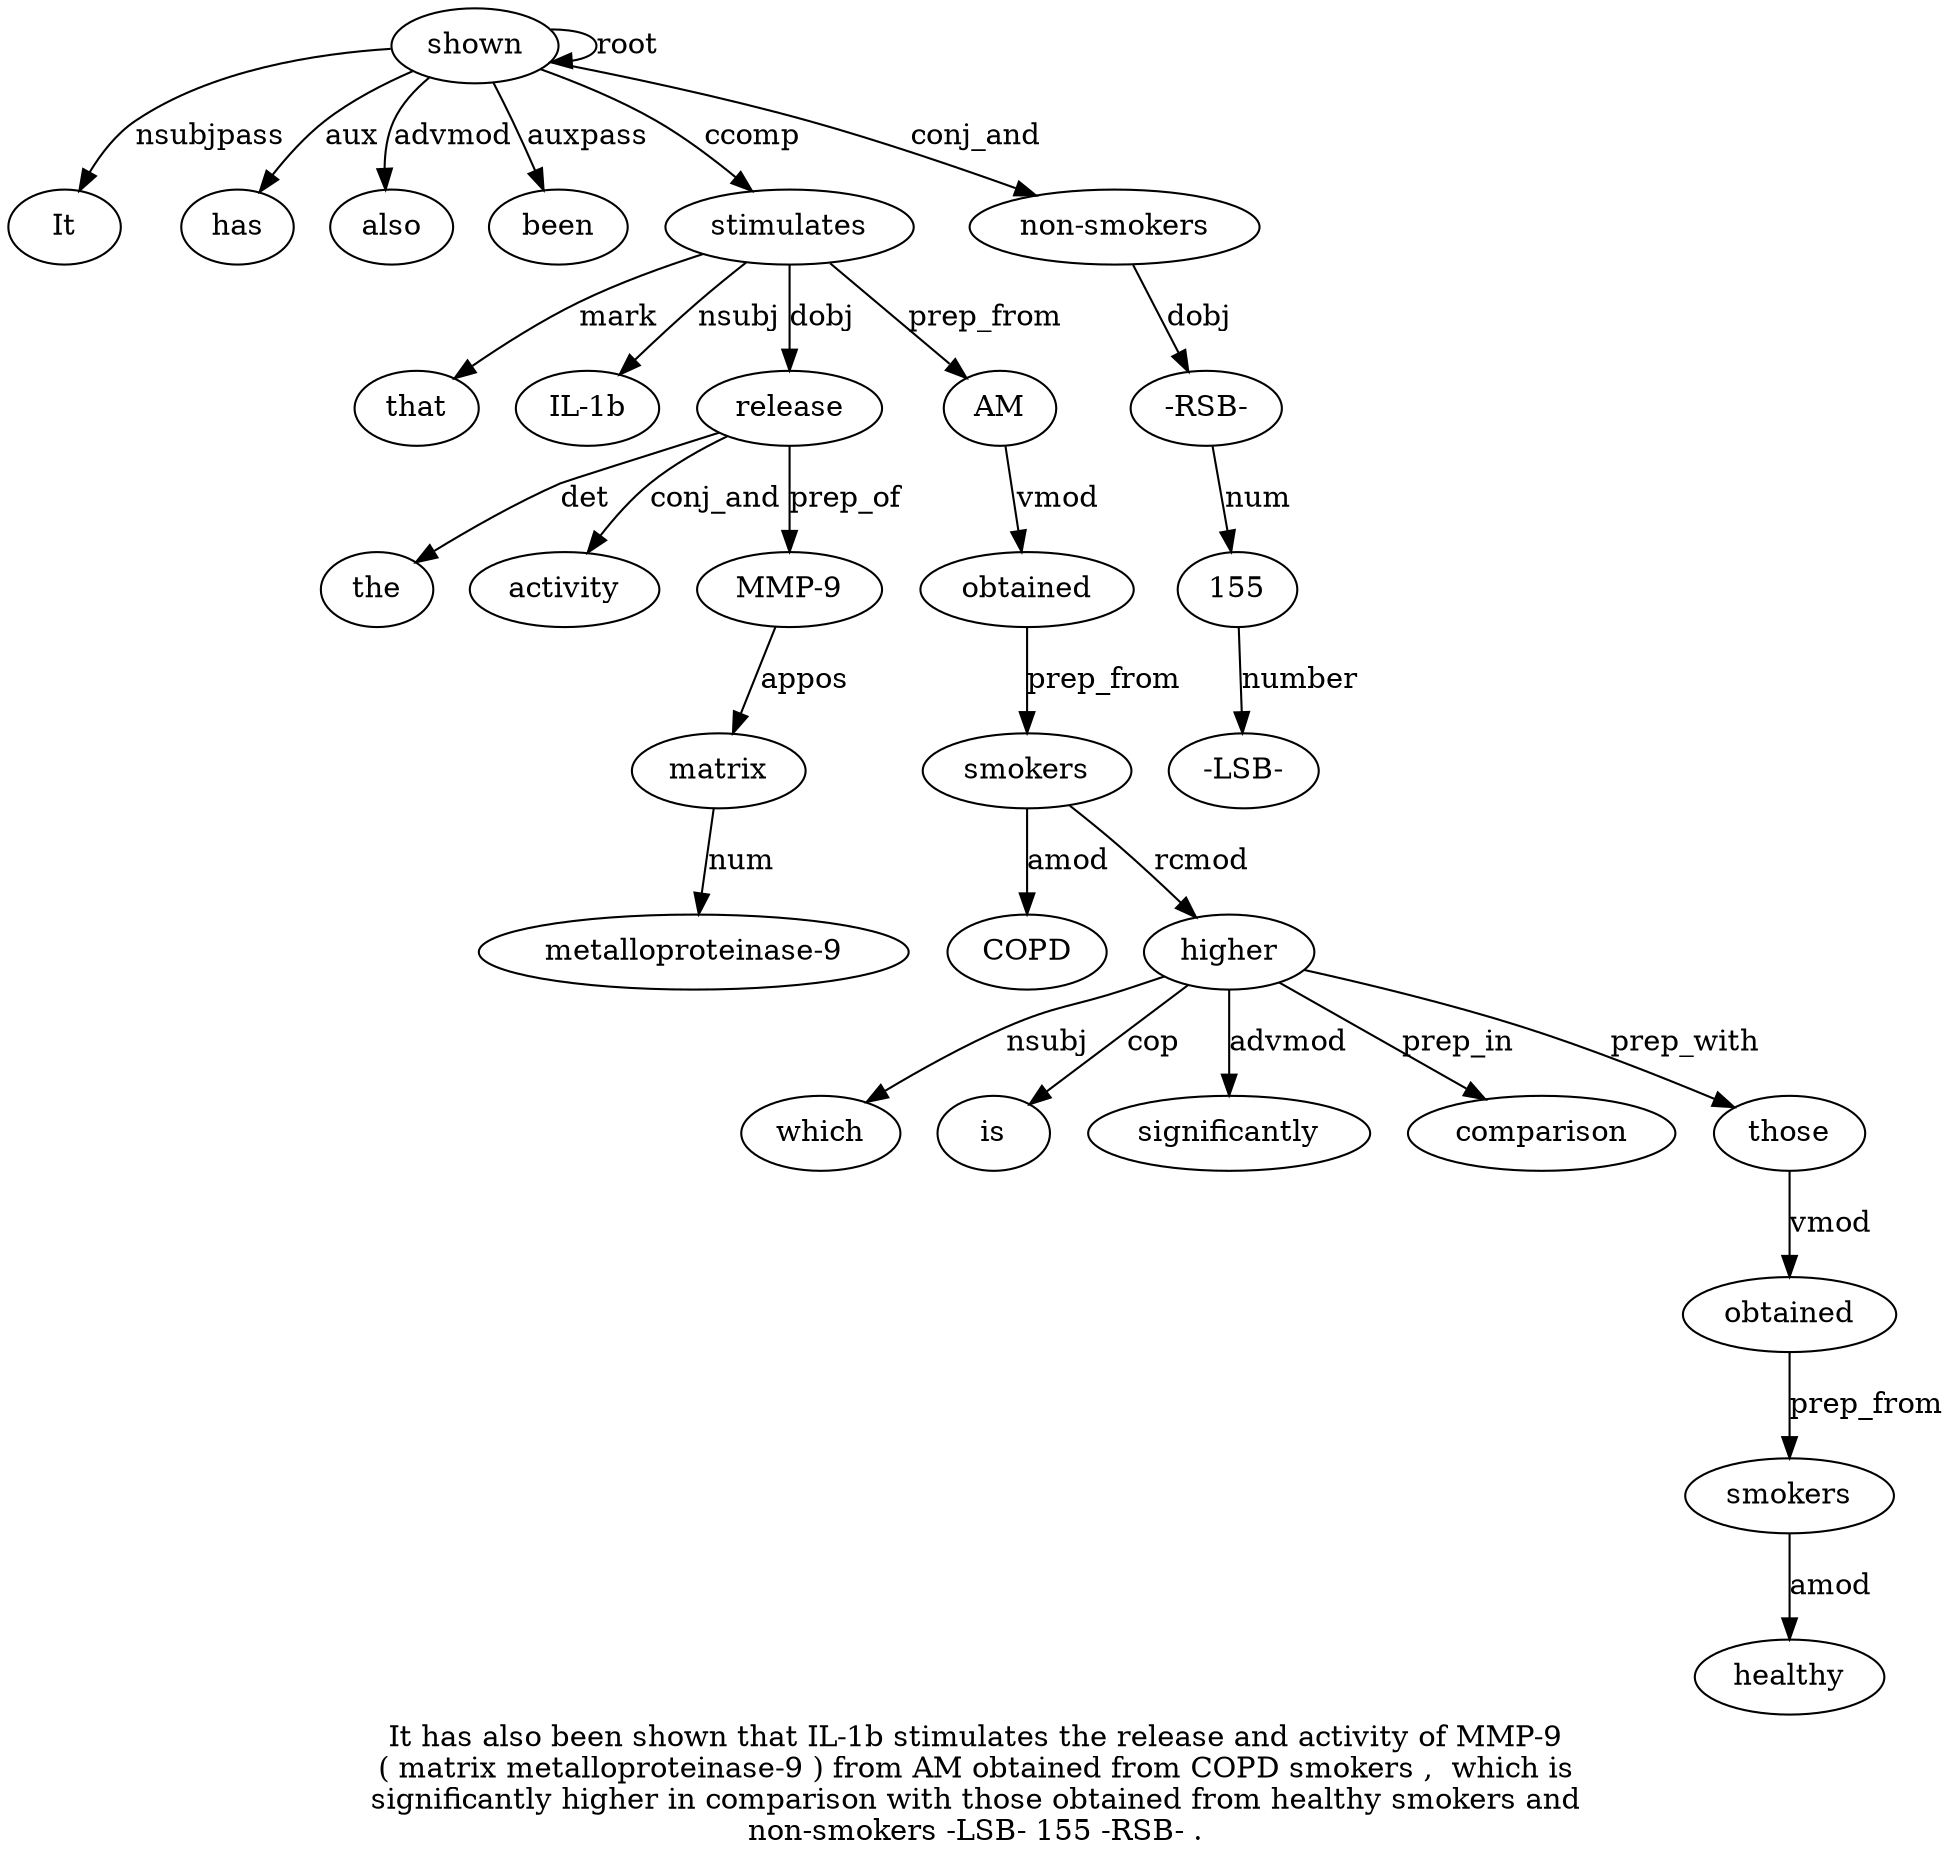 digraph "It has also been shown that IL-1b stimulates the release and activity of MMP-9 ( matrix metalloproteinase-9 ) from AM obtained from COPD smokers ,  which is significantly higher in comparison with those obtained from healthy smokers and non-smokers -LSB- 155 -RSB- ." {
label="It has also been shown that IL-1b stimulates the release and activity of MMP-9
( matrix metalloproteinase-9 ) from AM obtained from COPD smokers ,  which is
significantly higher in comparison with those obtained from healthy smokers and
non-smokers -LSB- 155 -RSB- .";
shown5 [style=filled, fillcolor=white, label=shown];
It1 [style=filled, fillcolor=white, label=It];
shown5 -> It1  [label=nsubjpass];
has2 [style=filled, fillcolor=white, label=has];
shown5 -> has2  [label=aux];
also3 [style=filled, fillcolor=white, label=also];
shown5 -> also3  [label=advmod];
been4 [style=filled, fillcolor=white, label=been];
shown5 -> been4  [label=auxpass];
shown5 -> shown5  [label=root];
stimulates8 [style=filled, fillcolor=white, label=stimulates];
that6 [style=filled, fillcolor=white, label=that];
stimulates8 -> that6  [label=mark];
"IL-1b7" [style=filled, fillcolor=white, label="IL-1b"];
stimulates8 -> "IL-1b7"  [label=nsubj];
shown5 -> stimulates8  [label=ccomp];
release10 [style=filled, fillcolor=white, label=release];
the9 [style=filled, fillcolor=white, label=the];
release10 -> the9  [label=det];
stimulates8 -> release10  [label=dobj];
activity12 [style=filled, fillcolor=white, label=activity];
release10 -> activity12  [label=conj_and];
"MMP-914" [style=filled, fillcolor=white, label="MMP-9"];
release10 -> "MMP-914"  [label=prep_of];
matrix16 [style=filled, fillcolor=white, label=matrix];
"MMP-914" -> matrix16  [label=appos];
"metalloproteinase-917" [style=filled, fillcolor=white, label="metalloproteinase-9"];
matrix16 -> "metalloproteinase-917"  [label=num];
AM20 [style=filled, fillcolor=white, label=AM];
stimulates8 -> AM20  [label=prep_from];
obtained21 [style=filled, fillcolor=white, label=obtained];
AM20 -> obtained21  [label=vmod];
smokers24 [style=filled, fillcolor=white, label=smokers];
COPD23 [style=filled, fillcolor=white, label=COPD];
smokers24 -> COPD23  [label=amod];
obtained21 -> smokers24  [label=prep_from];
higher29 [style=filled, fillcolor=white, label=higher];
which26 [style=filled, fillcolor=white, label=which];
higher29 -> which26  [label=nsubj];
is27 [style=filled, fillcolor=white, label=is];
higher29 -> is27  [label=cop];
significantly28 [style=filled, fillcolor=white, label=significantly];
higher29 -> significantly28  [label=advmod];
smokers24 -> higher29  [label=rcmod];
comparison31 [style=filled, fillcolor=white, label=comparison];
higher29 -> comparison31  [label=prep_in];
those33 [style=filled, fillcolor=white, label=those];
higher29 -> those33  [label=prep_with];
obtained34 [style=filled, fillcolor=white, label=obtained];
those33 -> obtained34  [label=vmod];
smokers37 [style=filled, fillcolor=white, label=smokers];
healthy36 [style=filled, fillcolor=white, label=healthy];
smokers37 -> healthy36  [label=amod];
obtained34 -> smokers37  [label=prep_from];
"non-smokers39" [style=filled, fillcolor=white, label="non-smokers"];
shown5 -> "non-smokers39"  [label=conj_and];
1554 [style=filled, fillcolor=white, label=155];
"-LSB-40" [style=filled, fillcolor=white, label="-LSB-"];
1554 -> "-LSB-40"  [label=number];
"-RSB-42" [style=filled, fillcolor=white, label="-RSB-"];
"-RSB-42" -> 1554  [label=num];
"non-smokers39" -> "-RSB-42"  [label=dobj];
}
